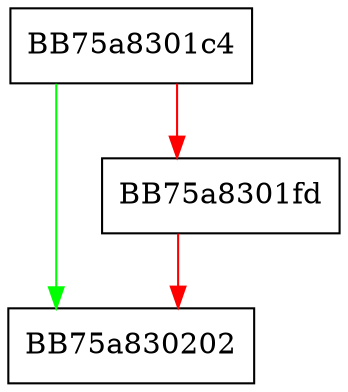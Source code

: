digraph MemQueryInfo {
  node [shape="box"];
  graph [splines=ortho];
  BB75a8301c4 -> BB75a830202 [color="green"];
  BB75a8301c4 -> BB75a8301fd [color="red"];
  BB75a8301fd -> BB75a830202 [color="red"];
}